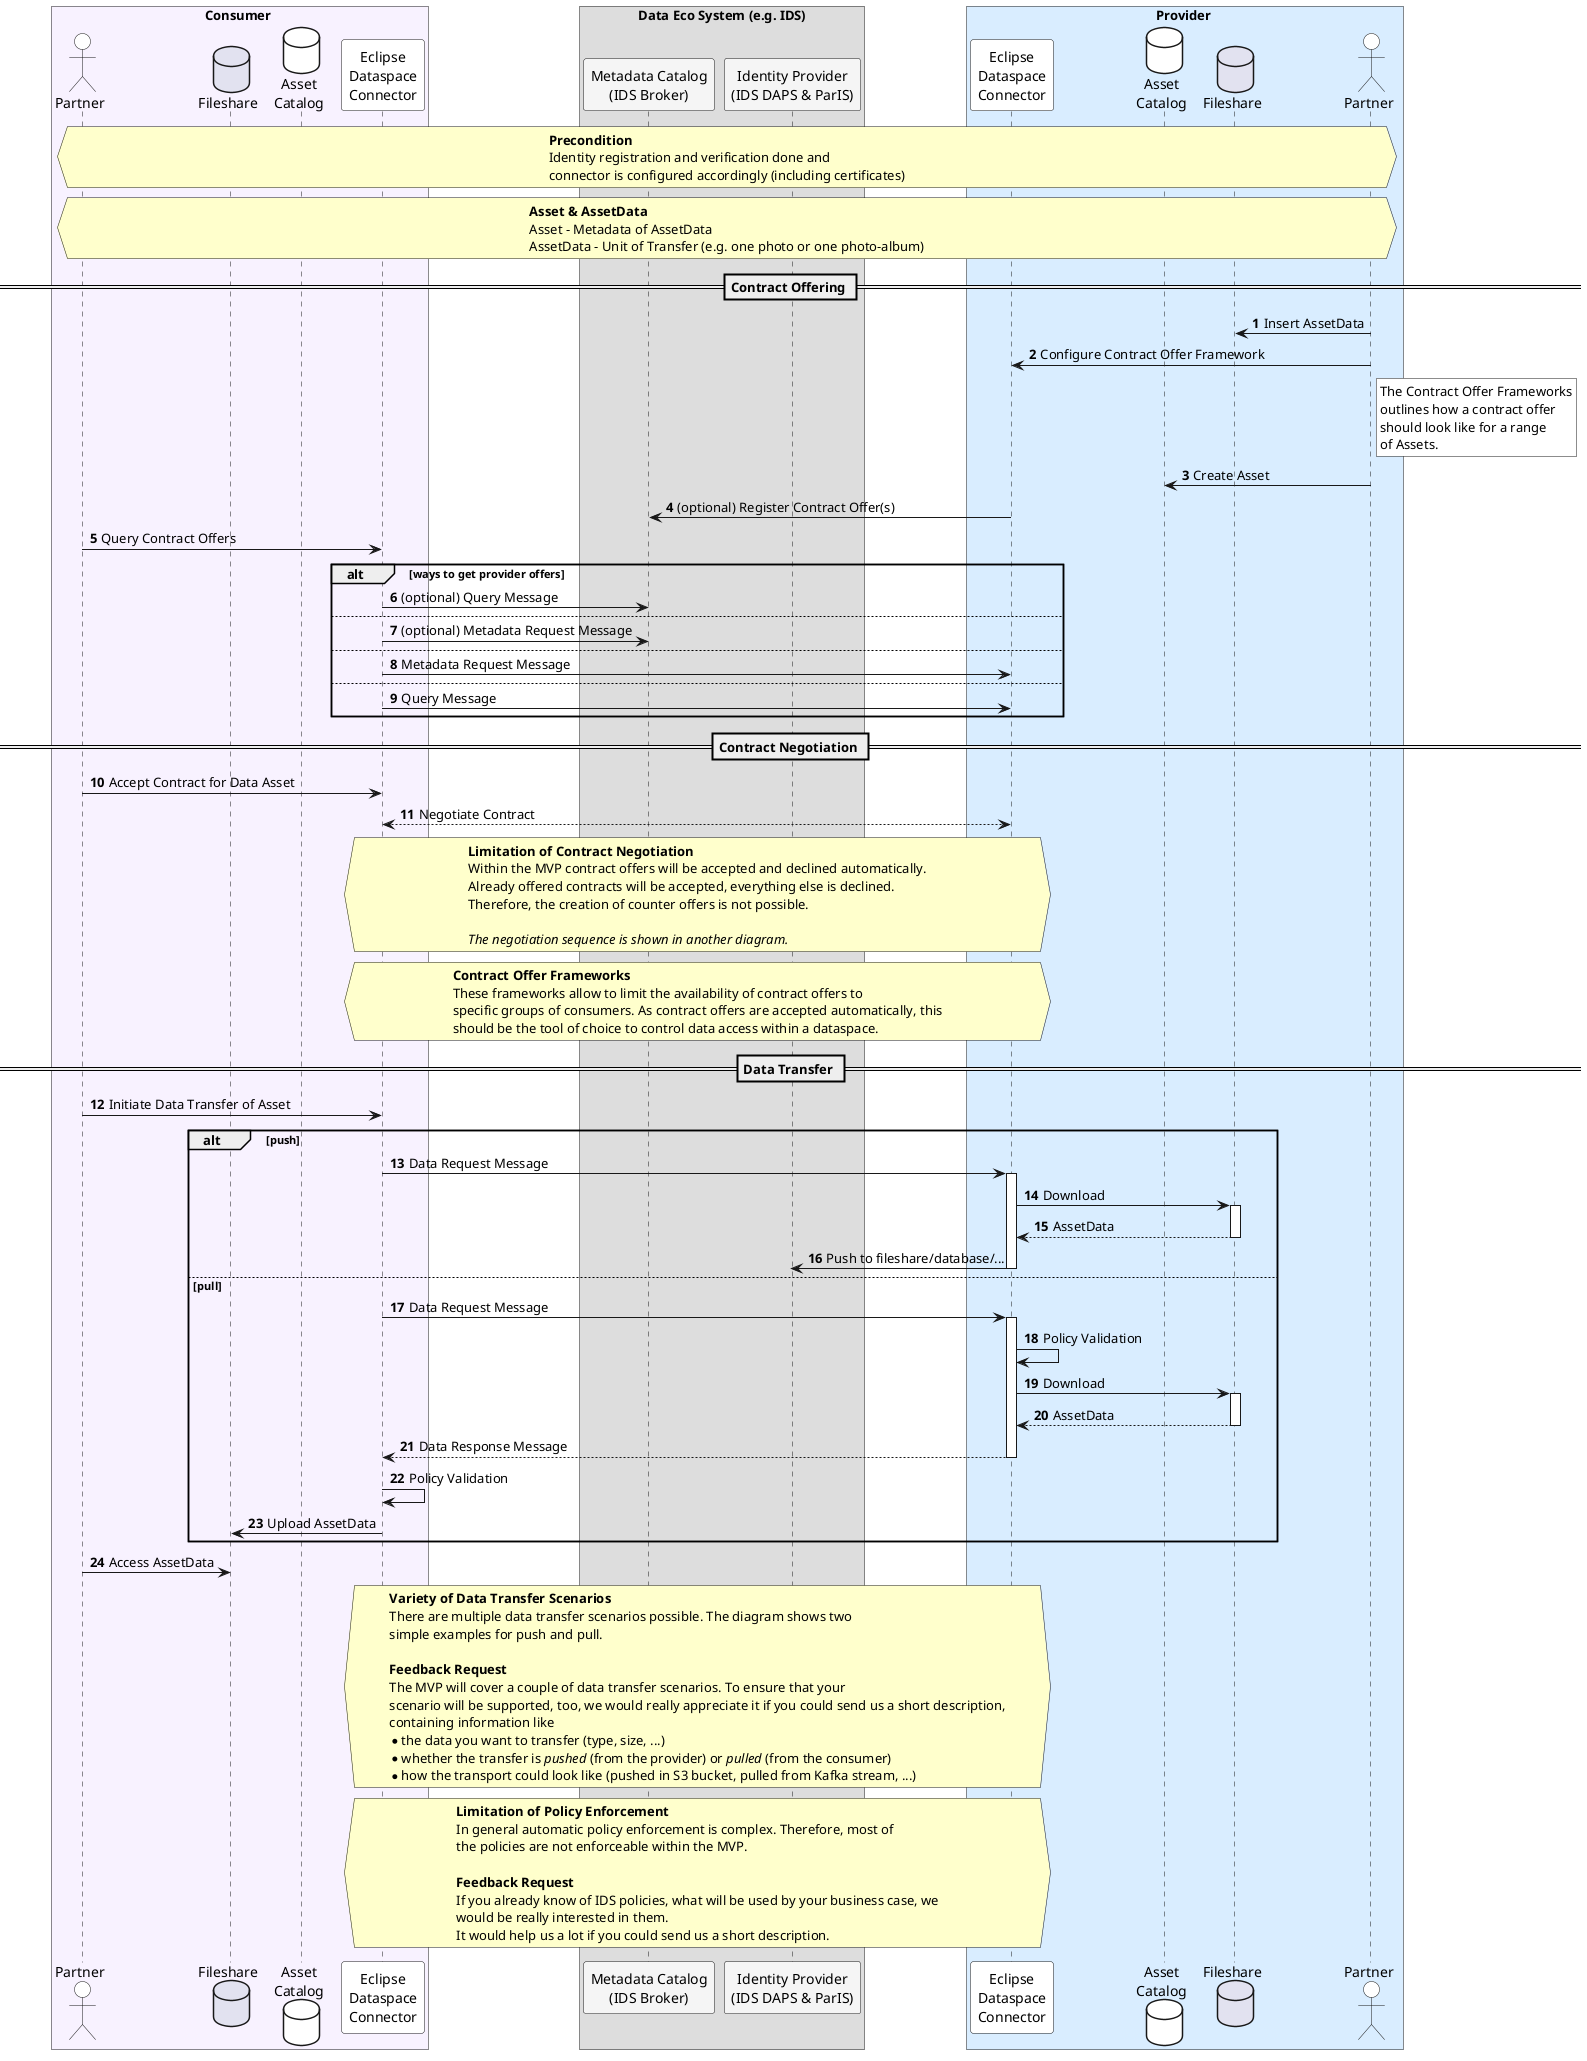 @startuml

autonumber

skinparam BoxPadding 50

skinParam NoteBackgroundColor WhiteSmoke
skinParam NoteFontColor Black
skinParam ParticipantBackgroundColor WhiteSmoke
skinParam ActorBackgroundColor WhiteSmoke
skinParam AgentBackgroundColor White
skinParam AgentBorderColor SkyBlue
skinparam shadowing false

!define ConsumerColor f8f2ff
!define ProviderColor d9edff
!define WarningColor Business
!define LeadColor Technology

box Consumer #ConsumerColor
    actor Partner1 as "Partner" #white
    database FileShare1 as "Fileshare"
    database AssetCatalogConsumer as "Asset\nCatalog" #white
    participant ConnectorConsumer as "Eclipse\nDataspace\nConnector" #white
end box

box "Data Eco System (e.g. IDS)"
    participant Broker as "Metadata Catalog\n(IDS Broker)"
    participant DAPS as "Identity Provider\n(IDS DAPS & ParIS)"
end box

box Provider #ProviderColor
    participant ConnectorProvider as "Eclipse\nDataspace\nConnector" #white
    database AssetCatalogProvider as "Asset\nCatalog" #white
    database FileShare2 as "Fileshare"
    actor Partner2 as "Partner" #white
end box

hnote over Partner1, Partner2 #Business
**Precondition**
Identity registration and verification done and
connector is configured accordingly (including certificates)
end note

hnote over Partner1, Partner2 #Business
**Asset & AssetData**
Asset - Metadata of AssetData
AssetData - Unit of Transfer (e.g. one photo or one photo-album)
end note

== Contract Offering ==

Partner2 -> FileShare2 : Insert AssetData
Partner2 -> ConnectorProvider : Configure Contract Offer Framework
rnote right Partner2 #white
The Contract Offer Frameworks
outlines how a contract offer
should look like for a range
of Assets.
end note
Partner2 -> AssetCatalogProvider : Create Asset


ConnectorProvider -> Broker : (optional) Register Contract Offer(s)
Partner1 -> ConnectorConsumer : Query Contract Offers
alt ways to get provider offers
        ConnectorConsumer -> Broker : (optional) Query Message
else
        ConnectorConsumer -> Broker : (optional) Metadata Request Message
else
    ConnectorConsumer -> ConnectorProvider : Metadata Request Message
else
    ConnectorConsumer -> ConnectorProvider : Query Message
end alt

== Contract Negotiation ==
Partner1 -> ConnectorConsumer : Accept Contract for Data Asset
ConnectorConsumer <--> ConnectorProvider : Negotiate Contract
hnote over ConnectorConsumer, ConnectorProvider #Business
**Limitation of Contract Negotiation**
Within the MVP contract offers will be accepted and declined automatically.
Already offered contracts will be accepted, everything else is declined.
Therefore, the creation of counter offers is not possible.

//The negotiation sequence is shown in another diagram.//
end note
hnote over ConnectorConsumer, ConnectorProvider #Business
**Contract Offer Frameworks**
These frameworks allow to limit the availability of contract offers to
specific groups of consumers. As contract offers are accepted automatically, this
should be the tool of choice to control data access within a dataspace.
end note

== Data Transfer ==
Partner1 -> ConnectorConsumer : Initiate Data Transfer of Asset
alt push
    ConnectorConsumer -> ConnectorProvider ++: Data Request Message
    ConnectorProvider -> FileShare2 ++ : Download
    return AssetData
    ?<- ConnectorProvider --: Push to fileshare/database/...
else pull
    ConnectorConsumer -> ConnectorProvider ++: Data Request Message
    ConnectorProvider -> ConnectorProvider : Policy Validation
        ConnectorProvider -> FileShare2 ++: Download
        return AssetData
    return Data Response Message
    ConnectorConsumer -> ConnectorConsumer : Policy Validation
    ConnectorConsumer -> FileShare1 : Upload AssetData
end alt
Partner1 -> FileShare1 : Access AssetData
hnote over ConnectorConsumer, ConnectorProvider #Business
**Variety of Data Transfer Scenarios**
There are multiple data transfer scenarios possible. The diagram shows two
simple examples for push and pull.

**Feedback Request**
The MVP will cover a couple of data transfer scenarios. To ensure that your
scenario will be supported, too, we would really appreciate it if you could send us a short description,
containing information like
* the data you want to transfer (type, size, ...)
* whether the transfer is //pushed// (from the provider) or //pulled// (from the consumer)
* how the transport could look like (pushed in S3 bucket, pulled from Kafka stream, ...)
end note

hnote over ConnectorConsumer, ConnectorProvider #Business
**Limitation of Policy Enforcement**
In general automatic policy enforcement is complex. Therefore, most of
the policies are not enforceable within the MVP.

**Feedback Request**
If you already know of IDS policies, what will be used by your business case, we
would be really interested in them.
It would help us a lot if you could send us a short description.
end note

' MVP Branch for Docs folder
' PullRequest kommentare sammeln
' Summary in Teams channel

' Unterscheidung zwischen Asset, AssetMetaData, DataAsset
' mit note

' Feedback for more notes

' 1. BMW registriert Produktionsdaten in den Connector ein
'  (optional) Policies hinzufügen
' 2. BMW und Partner 1 regisrieren sich bei Registrierungstelle
' 3. Partner 1 hat die Möglichkeit in einem Catalog Datenangebote einzusehen
' (über BMW COnnector oder Broker)
' 4. Partner 1 kann die Produktionsdaten sehen und finden (Sichtbarkeit)
' 5. Partner 1 möchte Zugriff auf diese Daten beantragen
' 6. BMW kann Zugriffsanfrage von Partner 1 genehmigen
' 7. Partner 1 greift auf Daten zu
' 7.1 (Option 1) Transfer des gesamten Datensatzes
' 7.2 (Option 2) Der Partner kann auf die Daten per SQL zugreifen, Daten bleiben bei BMW
' 8 Partner 1 prozessiert die Daten nach seinem Use Case

' note: asset as database query are supported by the DSC and may be necessary for the MVP

@enduml
